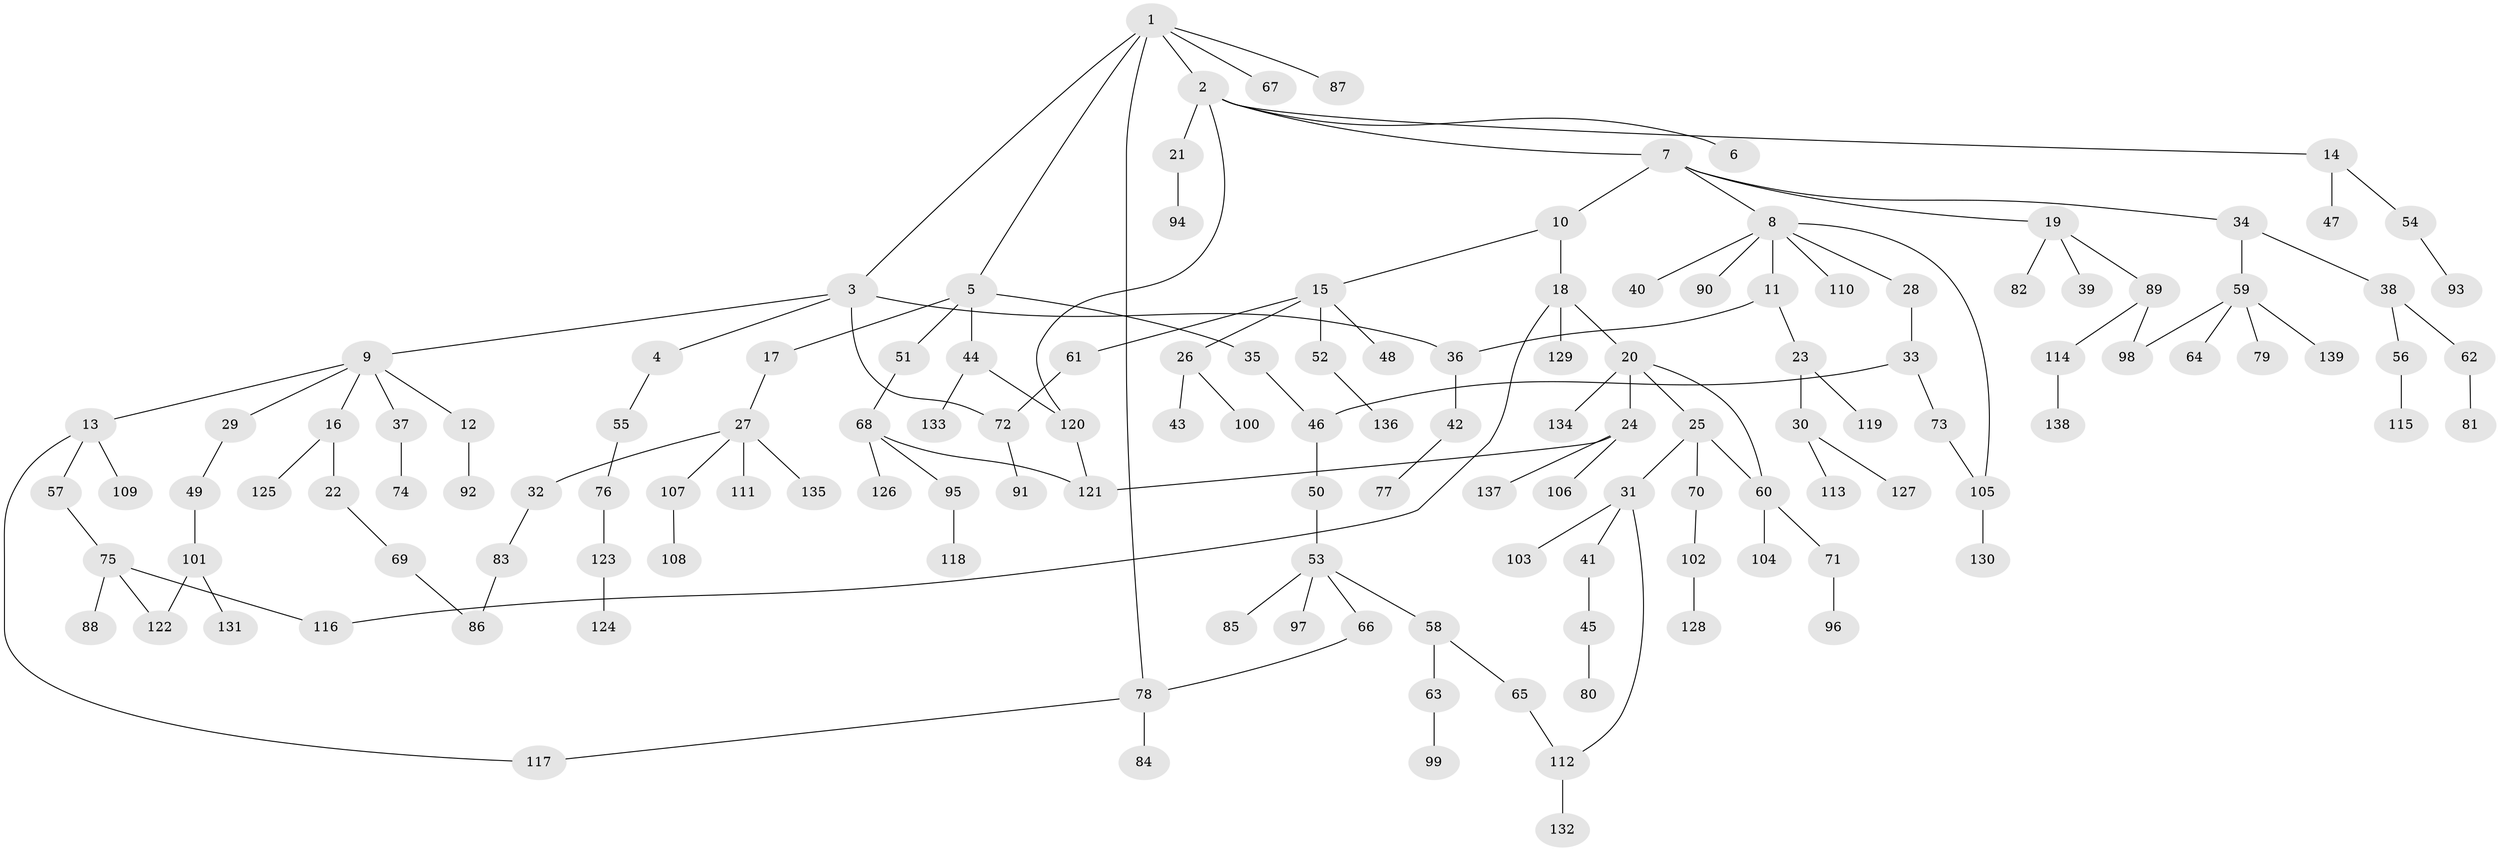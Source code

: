 // coarse degree distribution, {1: 0.6521739130434783, 4: 0.014492753623188406, 9: 0.014492753623188406, 5: 0.043478260869565216, 2: 0.2028985507246377, 6: 0.014492753623188406, 11: 0.028985507246376812, 16: 0.014492753623188406, 3: 0.014492753623188406}
// Generated by graph-tools (version 1.1) at 2025/45/03/04/25 21:45:14]
// undirected, 139 vertices, 153 edges
graph export_dot {
graph [start="1"]
  node [color=gray90,style=filled];
  1;
  2;
  3;
  4;
  5;
  6;
  7;
  8;
  9;
  10;
  11;
  12;
  13;
  14;
  15;
  16;
  17;
  18;
  19;
  20;
  21;
  22;
  23;
  24;
  25;
  26;
  27;
  28;
  29;
  30;
  31;
  32;
  33;
  34;
  35;
  36;
  37;
  38;
  39;
  40;
  41;
  42;
  43;
  44;
  45;
  46;
  47;
  48;
  49;
  50;
  51;
  52;
  53;
  54;
  55;
  56;
  57;
  58;
  59;
  60;
  61;
  62;
  63;
  64;
  65;
  66;
  67;
  68;
  69;
  70;
  71;
  72;
  73;
  74;
  75;
  76;
  77;
  78;
  79;
  80;
  81;
  82;
  83;
  84;
  85;
  86;
  87;
  88;
  89;
  90;
  91;
  92;
  93;
  94;
  95;
  96;
  97;
  98;
  99;
  100;
  101;
  102;
  103;
  104;
  105;
  106;
  107;
  108;
  109;
  110;
  111;
  112;
  113;
  114;
  115;
  116;
  117;
  118;
  119;
  120;
  121;
  122;
  123;
  124;
  125;
  126;
  127;
  128;
  129;
  130;
  131;
  132;
  133;
  134;
  135;
  136;
  137;
  138;
  139;
  1 -- 2;
  1 -- 3;
  1 -- 5;
  1 -- 67;
  1 -- 78;
  1 -- 87;
  2 -- 6;
  2 -- 7;
  2 -- 14;
  2 -- 21;
  2 -- 120;
  3 -- 4;
  3 -- 9;
  3 -- 36;
  3 -- 72;
  4 -- 55;
  5 -- 17;
  5 -- 35;
  5 -- 44;
  5 -- 51;
  7 -- 8;
  7 -- 10;
  7 -- 19;
  7 -- 34;
  8 -- 11;
  8 -- 28;
  8 -- 40;
  8 -- 90;
  8 -- 105;
  8 -- 110;
  9 -- 12;
  9 -- 13;
  9 -- 16;
  9 -- 29;
  9 -- 37;
  10 -- 15;
  10 -- 18;
  11 -- 23;
  11 -- 36;
  12 -- 92;
  13 -- 57;
  13 -- 109;
  13 -- 117;
  14 -- 47;
  14 -- 54;
  15 -- 26;
  15 -- 48;
  15 -- 52;
  15 -- 61;
  16 -- 22;
  16 -- 125;
  17 -- 27;
  18 -- 20;
  18 -- 129;
  18 -- 116;
  19 -- 39;
  19 -- 82;
  19 -- 89;
  20 -- 24;
  20 -- 25;
  20 -- 60;
  20 -- 134;
  21 -- 94;
  22 -- 69;
  23 -- 30;
  23 -- 119;
  24 -- 106;
  24 -- 137;
  24 -- 121;
  25 -- 31;
  25 -- 70;
  25 -- 60;
  26 -- 43;
  26 -- 100;
  27 -- 32;
  27 -- 107;
  27 -- 111;
  27 -- 135;
  28 -- 33;
  29 -- 49;
  30 -- 113;
  30 -- 127;
  31 -- 41;
  31 -- 103;
  31 -- 112;
  32 -- 83;
  33 -- 46;
  33 -- 73;
  34 -- 38;
  34 -- 59;
  35 -- 46;
  36 -- 42;
  37 -- 74;
  38 -- 56;
  38 -- 62;
  41 -- 45;
  42 -- 77;
  44 -- 120;
  44 -- 133;
  45 -- 80;
  46 -- 50;
  49 -- 101;
  50 -- 53;
  51 -- 68;
  52 -- 136;
  53 -- 58;
  53 -- 66;
  53 -- 85;
  53 -- 97;
  54 -- 93;
  55 -- 76;
  56 -- 115;
  57 -- 75;
  58 -- 63;
  58 -- 65;
  59 -- 64;
  59 -- 79;
  59 -- 98;
  59 -- 139;
  60 -- 71;
  60 -- 104;
  61 -- 72;
  62 -- 81;
  63 -- 99;
  65 -- 112;
  66 -- 78;
  68 -- 95;
  68 -- 121;
  68 -- 126;
  69 -- 86;
  70 -- 102;
  71 -- 96;
  72 -- 91;
  73 -- 105;
  75 -- 88;
  75 -- 116;
  75 -- 122;
  76 -- 123;
  78 -- 84;
  78 -- 117;
  83 -- 86;
  89 -- 114;
  89 -- 98;
  95 -- 118;
  101 -- 122;
  101 -- 131;
  102 -- 128;
  105 -- 130;
  107 -- 108;
  112 -- 132;
  114 -- 138;
  120 -- 121;
  123 -- 124;
}
